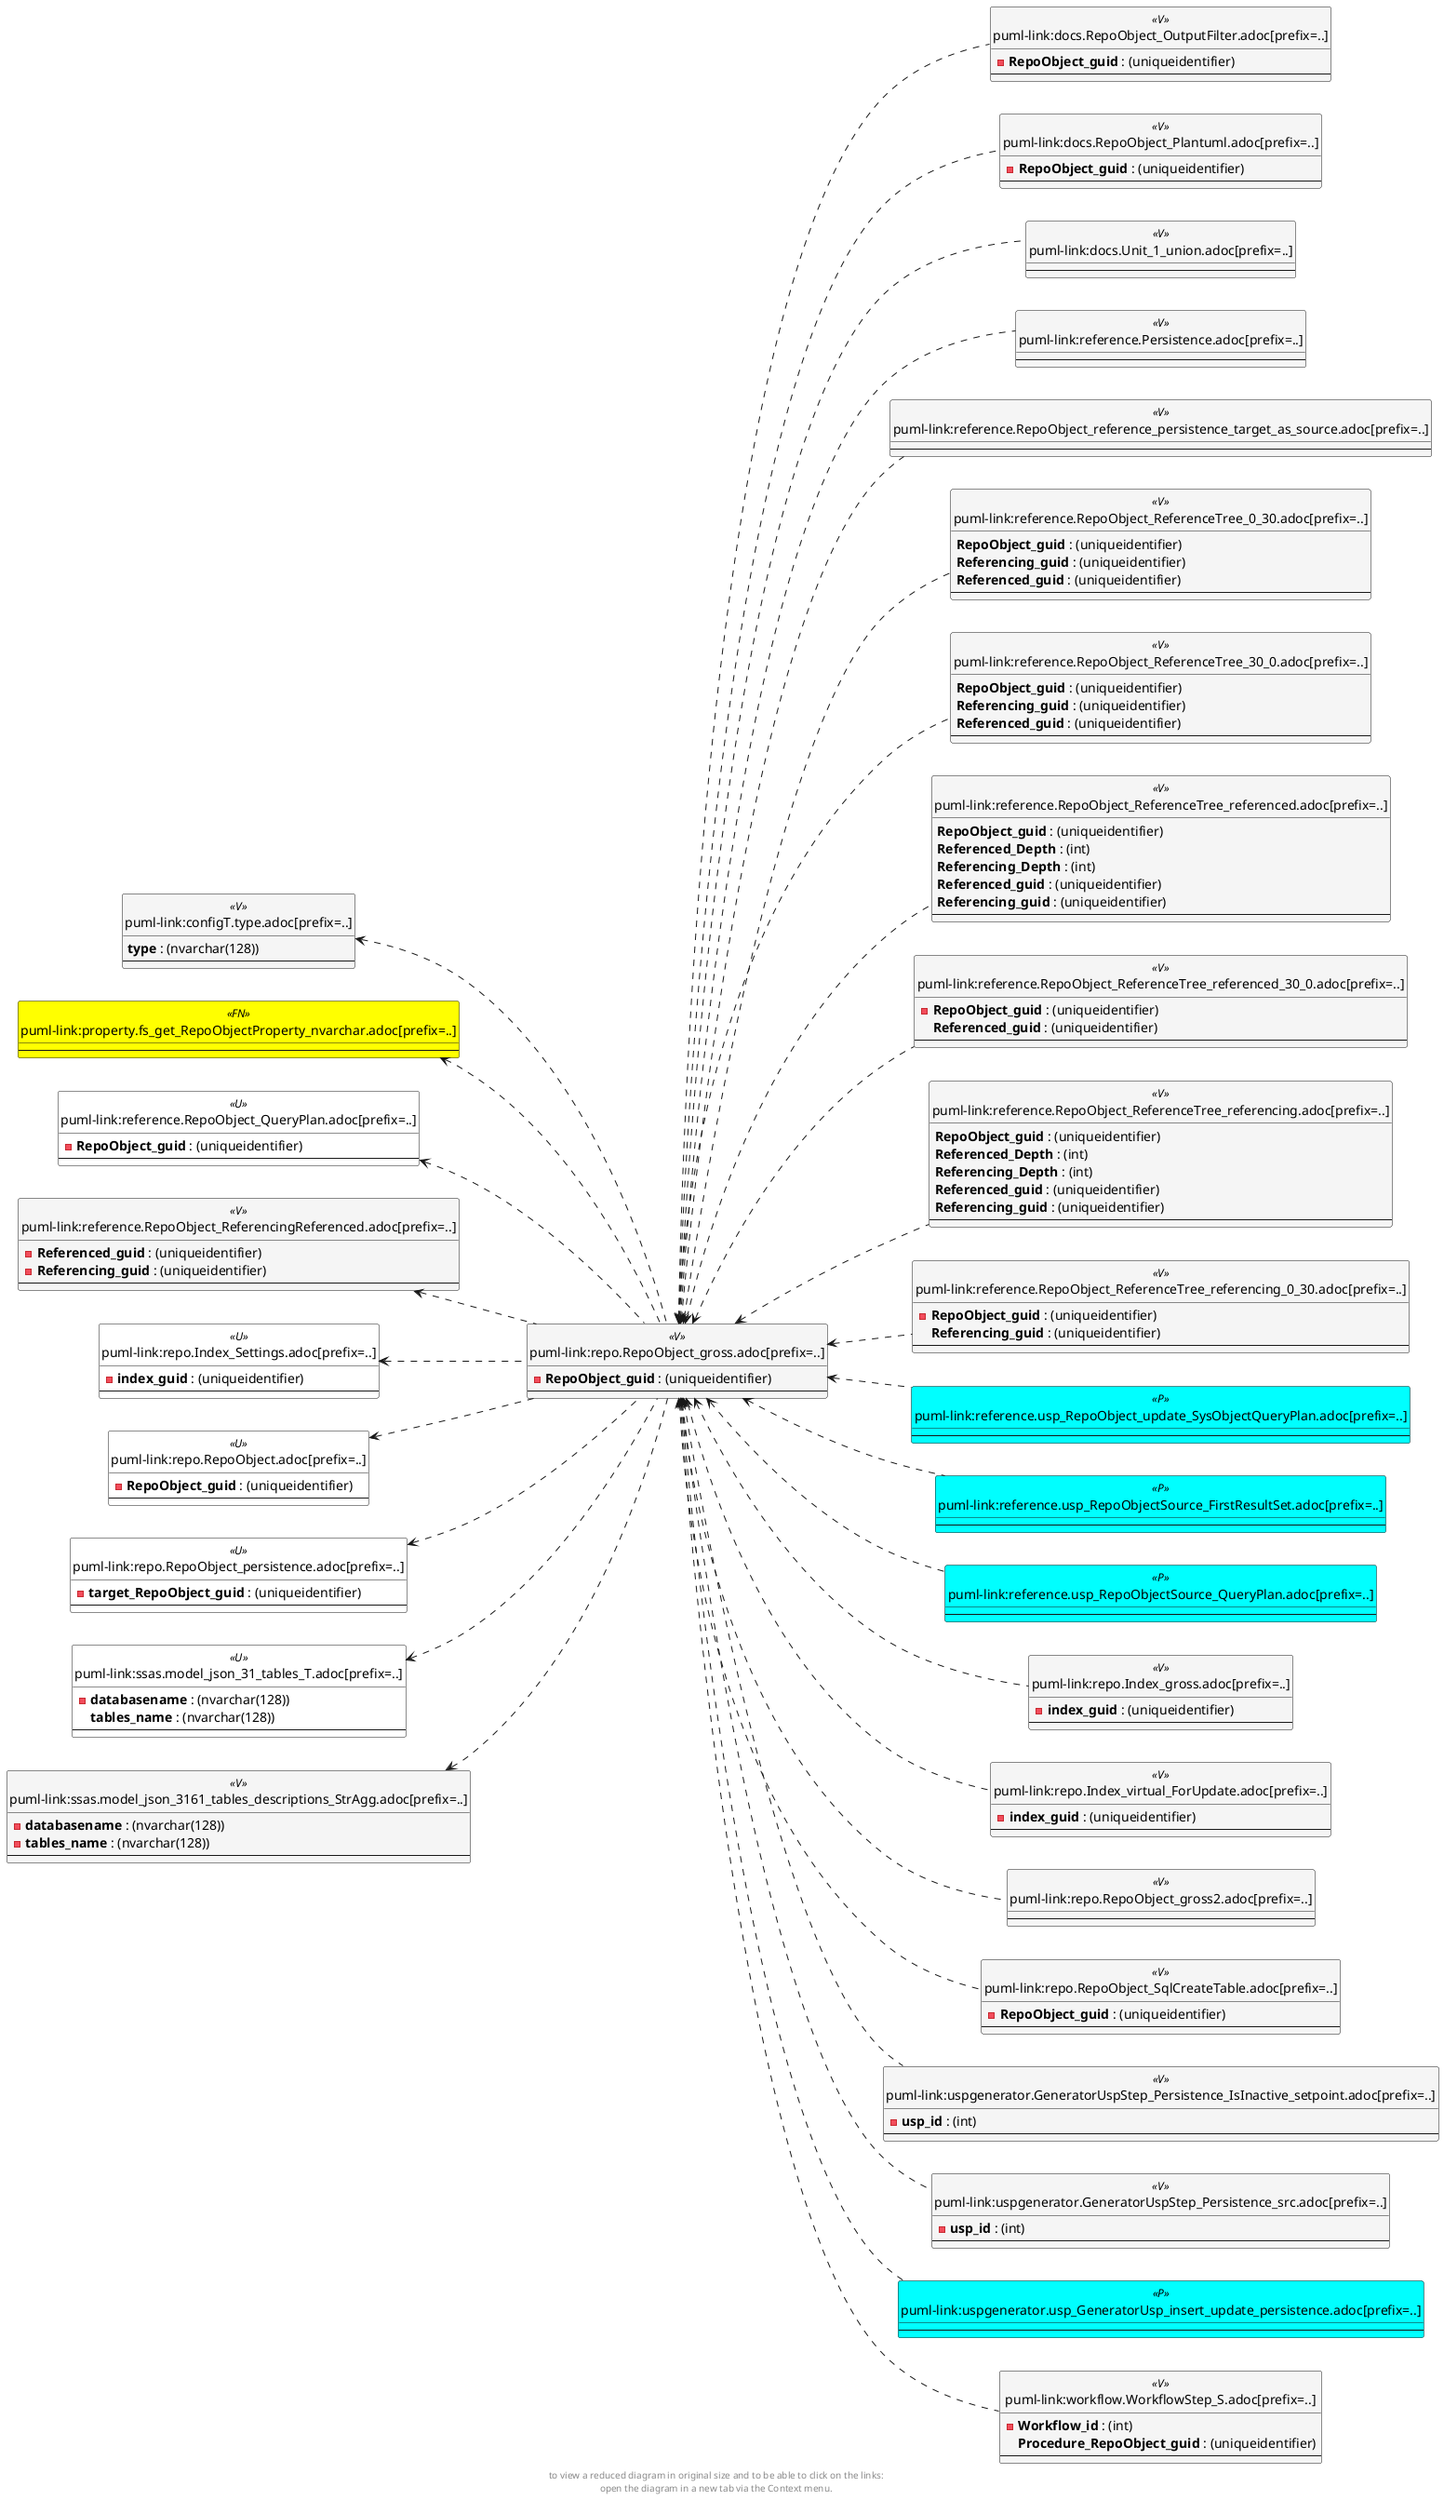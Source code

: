 @startuml
left to right direction
'top to bottom direction
hide circle
'avoide "." issues:
set namespaceSeparator none


skinparam class {
  BackgroundColor White
  BackgroundColor<<FN>> Yellow
  BackgroundColor<<FS>> Yellow
  BackgroundColor<<FT>> LightGray
  BackgroundColor<<IF>> Yellow
  BackgroundColor<<IS>> Yellow
  BackgroundColor<<P>> Aqua
  BackgroundColor<<PC>> Aqua
  BackgroundColor<<SN>> Yellow
  BackgroundColor<<SO>> SlateBlue
  BackgroundColor<<TF>> LightGray
  BackgroundColor<<TR>> Tomato
  BackgroundColor<<U>> White
  BackgroundColor<<V>> WhiteSmoke
  BackgroundColor<<X>> Aqua
}


entity "puml-link:configT.type.adoc[prefix=..]" as configT.type << V >> {
  **type** : (nvarchar(128))
  --
}

entity "puml-link:docs.RepoObject_OutputFilter.adoc[prefix=..]" as docs.RepoObject_OutputFilter << V >> {
  - **RepoObject_guid** : (uniqueidentifier)
  --
}

entity "puml-link:docs.RepoObject_Plantuml.adoc[prefix=..]" as docs.RepoObject_Plantuml << V >> {
  - **RepoObject_guid** : (uniqueidentifier)
  --
}

entity "puml-link:docs.Unit_1_union.adoc[prefix=..]" as docs.Unit_1_union << V >> {
  --
}

entity "puml-link:property.fs_get_RepoObjectProperty_nvarchar.adoc[prefix=..]" as property.fs_get_RepoObjectProperty_nvarchar << FN >> {
  --
}

entity "puml-link:reference.Persistence.adoc[prefix=..]" as reference.Persistence << V >> {
  --
}

entity "puml-link:reference.RepoObject_QueryPlan.adoc[prefix=..]" as reference.RepoObject_QueryPlan << U >> {
  - **RepoObject_guid** : (uniqueidentifier)
  --
}

entity "puml-link:reference.RepoObject_reference_persistence_target_as_source.adoc[prefix=..]" as reference.RepoObject_reference_persistence_target_as_source << V >> {
  --
}

entity "puml-link:reference.RepoObject_ReferenceTree_0_30.adoc[prefix=..]" as reference.RepoObject_ReferenceTree_0_30 << V >> {
  **RepoObject_guid** : (uniqueidentifier)
  **Referencing_guid** : (uniqueidentifier)
  **Referenced_guid** : (uniqueidentifier)
  --
}

entity "puml-link:reference.RepoObject_ReferenceTree_30_0.adoc[prefix=..]" as reference.RepoObject_ReferenceTree_30_0 << V >> {
  **RepoObject_guid** : (uniqueidentifier)
  **Referencing_guid** : (uniqueidentifier)
  **Referenced_guid** : (uniqueidentifier)
  --
}

entity "puml-link:reference.RepoObject_ReferenceTree_referenced.adoc[prefix=..]" as reference.RepoObject_ReferenceTree_referenced << V >> {
  **RepoObject_guid** : (uniqueidentifier)
  **Referenced_Depth** : (int)
  **Referencing_Depth** : (int)
  **Referenced_guid** : (uniqueidentifier)
  **Referencing_guid** : (uniqueidentifier)
  --
}

entity "puml-link:reference.RepoObject_ReferenceTree_referenced_30_0.adoc[prefix=..]" as reference.RepoObject_ReferenceTree_referenced_30_0 << V >> {
  - **RepoObject_guid** : (uniqueidentifier)
  **Referenced_guid** : (uniqueidentifier)
  --
}

entity "puml-link:reference.RepoObject_ReferenceTree_referencing.adoc[prefix=..]" as reference.RepoObject_ReferenceTree_referencing << V >> {
  **RepoObject_guid** : (uniqueidentifier)
  **Referenced_Depth** : (int)
  **Referencing_Depth** : (int)
  **Referenced_guid** : (uniqueidentifier)
  **Referencing_guid** : (uniqueidentifier)
  --
}

entity "puml-link:reference.RepoObject_ReferenceTree_referencing_0_30.adoc[prefix=..]" as reference.RepoObject_ReferenceTree_referencing_0_30 << V >> {
  - **RepoObject_guid** : (uniqueidentifier)
  **Referencing_guid** : (uniqueidentifier)
  --
}

entity "puml-link:reference.RepoObject_ReferencingReferenced.adoc[prefix=..]" as reference.RepoObject_ReferencingReferenced << V >> {
  - **Referenced_guid** : (uniqueidentifier)
  - **Referencing_guid** : (uniqueidentifier)
  --
}

entity "puml-link:reference.usp_RepoObject_update_SysObjectQueryPlan.adoc[prefix=..]" as reference.usp_RepoObject_update_SysObjectQueryPlan << P >> {
  --
}

entity "puml-link:reference.usp_RepoObjectSource_FirstResultSet.adoc[prefix=..]" as reference.usp_RepoObjectSource_FirstResultSet << P >> {
  --
}

entity "puml-link:reference.usp_RepoObjectSource_QueryPlan.adoc[prefix=..]" as reference.usp_RepoObjectSource_QueryPlan << P >> {
  --
}

entity "puml-link:repo.Index_gross.adoc[prefix=..]" as repo.Index_gross << V >> {
  - **index_guid** : (uniqueidentifier)
  --
}

entity "puml-link:repo.Index_Settings.adoc[prefix=..]" as repo.Index_Settings << U >> {
  - **index_guid** : (uniqueidentifier)
  --
}

entity "puml-link:repo.Index_virtual_ForUpdate.adoc[prefix=..]" as repo.Index_virtual_ForUpdate << V >> {
  - **index_guid** : (uniqueidentifier)
  --
}

entity "puml-link:repo.RepoObject.adoc[prefix=..]" as repo.RepoObject << U >> {
  - **RepoObject_guid** : (uniqueidentifier)
  --
}

entity "puml-link:repo.RepoObject_gross.adoc[prefix=..]" as repo.RepoObject_gross << V >> {
  - **RepoObject_guid** : (uniqueidentifier)
  --
}

entity "puml-link:repo.RepoObject_gross2.adoc[prefix=..]" as repo.RepoObject_gross2 << V >> {
  --
}

entity "puml-link:repo.RepoObject_persistence.adoc[prefix=..]" as repo.RepoObject_persistence << U >> {
  - **target_RepoObject_guid** : (uniqueidentifier)
  --
}

entity "puml-link:repo.RepoObject_SqlCreateTable.adoc[prefix=..]" as repo.RepoObject_SqlCreateTable << V >> {
  - **RepoObject_guid** : (uniqueidentifier)
  --
}

entity "puml-link:ssas.model_json_31_tables_T.adoc[prefix=..]" as ssas.model_json_31_tables_T << U >> {
  - **databasename** : (nvarchar(128))
  **tables_name** : (nvarchar(128))
  --
}

entity "puml-link:ssas.model_json_3161_tables_descriptions_StrAgg.adoc[prefix=..]" as ssas.model_json_3161_tables_descriptions_StrAgg << V >> {
  - **databasename** : (nvarchar(128))
  - **tables_name** : (nvarchar(128))
  --
}

entity "puml-link:uspgenerator.GeneratorUspStep_Persistence_IsInactive_setpoint.adoc[prefix=..]" as uspgenerator.GeneratorUspStep_Persistence_IsInactive_setpoint << V >> {
  - **usp_id** : (int)
  --
}

entity "puml-link:uspgenerator.GeneratorUspStep_Persistence_src.adoc[prefix=..]" as uspgenerator.GeneratorUspStep_Persistence_src << V >> {
  - **usp_id** : (int)
  --
}

entity "puml-link:uspgenerator.usp_GeneratorUsp_insert_update_persistence.adoc[prefix=..]" as uspgenerator.usp_GeneratorUsp_insert_update_persistence << P >> {
  --
}

entity "puml-link:workflow.WorkflowStep_S.adoc[prefix=..]" as workflow.WorkflowStep_S << V >> {
  - **Workflow_id** : (int)
  **Procedure_RepoObject_guid** : (uniqueidentifier)
  --
}

configT.type <.. repo.RepoObject_gross
property.fs_get_RepoObjectProperty_nvarchar <.. repo.RepoObject_gross
reference.RepoObject_QueryPlan <.. repo.RepoObject_gross
reference.RepoObject_ReferencingReferenced <.. repo.RepoObject_gross
repo.Index_Settings <.. repo.RepoObject_gross
repo.RepoObject <.. repo.RepoObject_gross
repo.RepoObject_gross <.. repo.RepoObject_SqlCreateTable
repo.RepoObject_gross <.. uspgenerator.GeneratorUspStep_Persistence_IsInactive_setpoint
repo.RepoObject_gross <.. uspgenerator.GeneratorUspStep_Persistence_src
repo.RepoObject_gross <.. repo.Index_gross
repo.RepoObject_gross <.. reference.usp_RepoObjectSource_QueryPlan
repo.RepoObject_gross <.. reference.usp_RepoObjectSource_FirstResultSet
repo.RepoObject_gross <.. reference.usp_RepoObject_update_SysObjectQueryPlan
repo.RepoObject_gross <.. uspgenerator.usp_GeneratorUsp_insert_update_persistence
repo.RepoObject_gross <.. docs.RepoObject_OutputFilter
repo.RepoObject_gross <.. docs.RepoObject_Plantuml
repo.RepoObject_gross <.. repo.Index_virtual_ForUpdate
repo.RepoObject_gross <.. reference.RepoObject_ReferenceTree_referenced
repo.RepoObject_gross <.. reference.RepoObject_ReferenceTree_referencing
repo.RepoObject_gross <.. reference.RepoObject_ReferenceTree_referenced_30_0
repo.RepoObject_gross <.. reference.RepoObject_ReferenceTree_referencing_0_30
repo.RepoObject_gross <.. reference.RepoObject_ReferenceTree_0_30
repo.RepoObject_gross <.. reference.RepoObject_ReferenceTree_30_0
repo.RepoObject_gross <.. reference.Persistence
repo.RepoObject_gross <.. reference.RepoObject_reference_persistence_target_as_source
repo.RepoObject_gross <.. workflow.WorkflowStep_S
repo.RepoObject_gross <.. repo.RepoObject_gross2
repo.RepoObject_gross <.. docs.Unit_1_union
repo.RepoObject_persistence <.. repo.RepoObject_gross
ssas.model_json_31_tables_T <.. repo.RepoObject_gross
ssas.model_json_3161_tables_descriptions_StrAgg <.. repo.RepoObject_gross
footer
to view a reduced diagram in original size and to be able to click on the links:
open the diagram in a new tab via the Context menu.
end footer

@enduml

